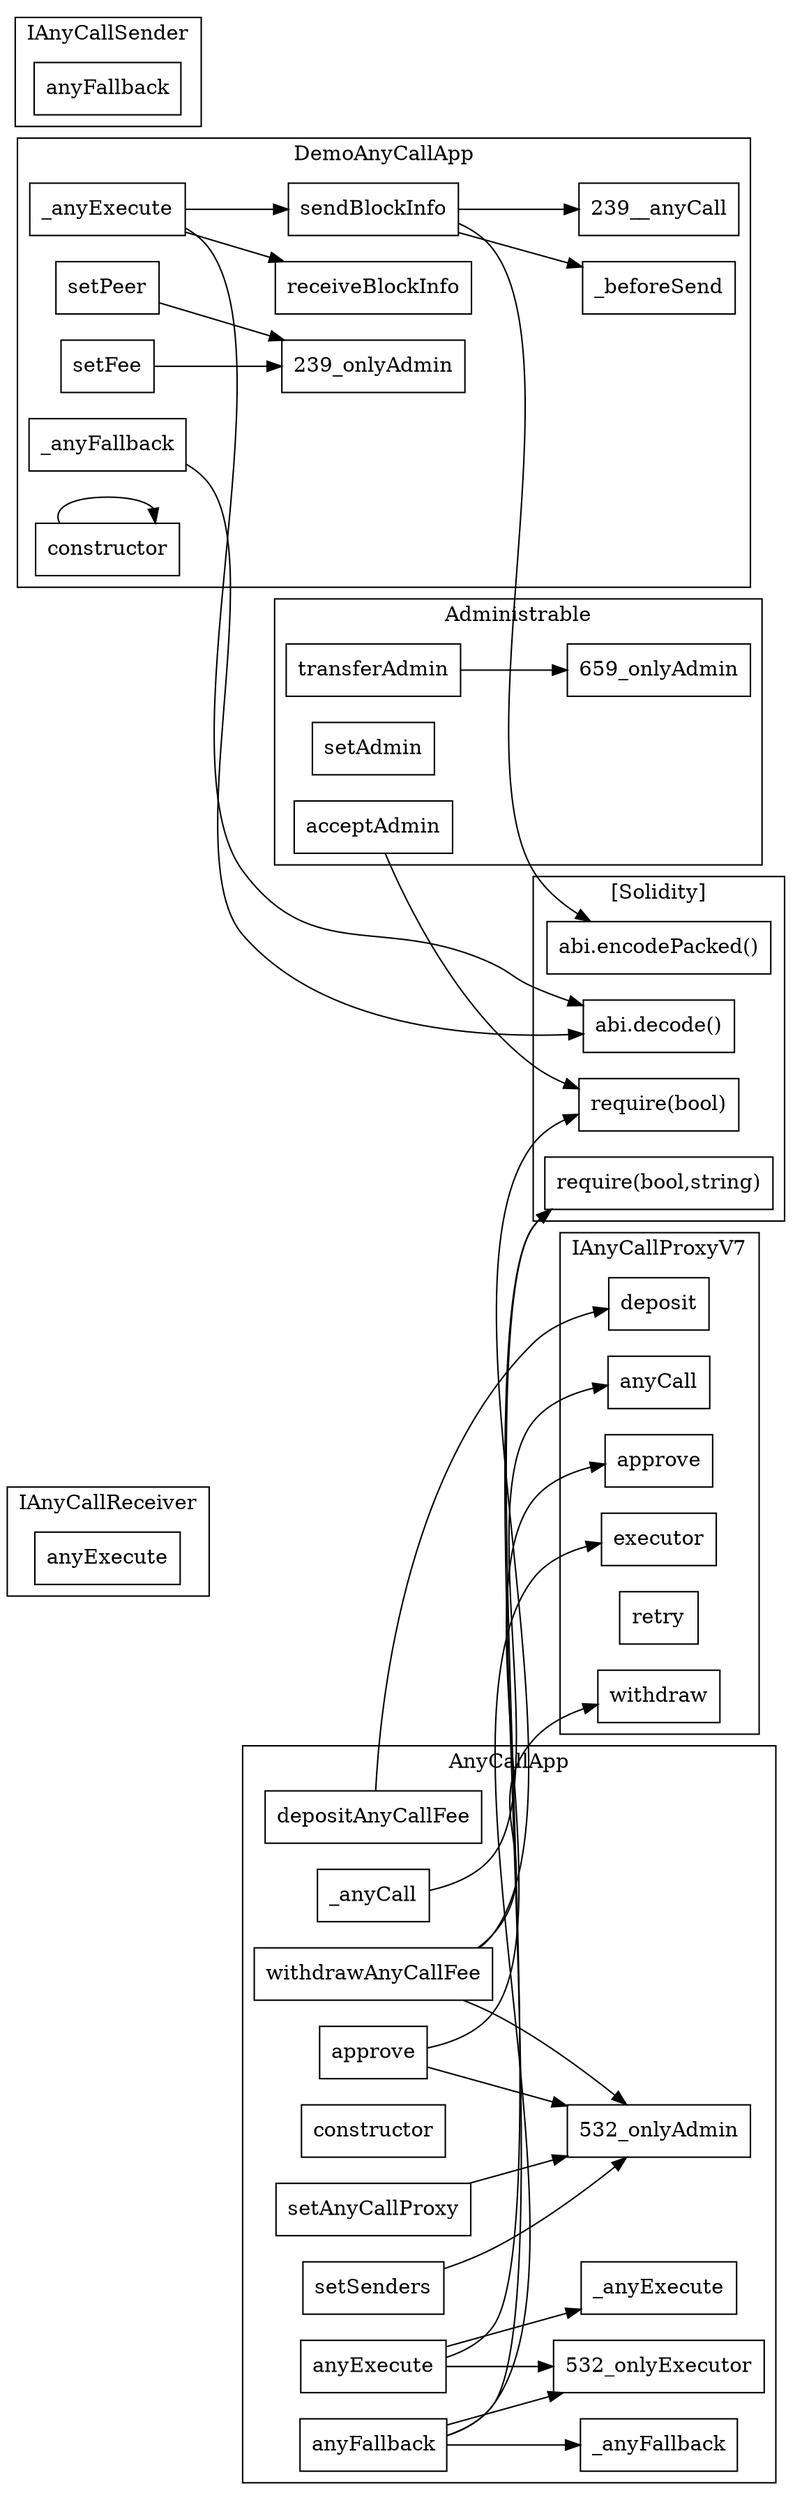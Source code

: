 strict digraph {
rankdir="LR"
node [shape=box]
subgraph cluster_740_IAnyCallReceiver {
label = "IAnyCallReceiver"
"740_anyExecute" [label="anyExecute"]
}subgraph cluster_239_DemoAnyCallApp {
label = "DemoAnyCallApp"
"239__anyFallback" [label="_anyFallback"]
"239_setPeer" [label="setPeer"]
"239__beforeSend" [label="_beforeSend"]
"239_receiveBlockInfo" [label="receiveBlockInfo"]
"239__anyExecute" [label="_anyExecute"]
"239_setFee" [label="setFee"]
"239_sendBlockInfo" [label="sendBlockInfo"]
"239_constructor" [label="constructor"]
"239__anyExecute" -> "239_receiveBlockInfo"
"239__anyExecute" -> "239_sendBlockInfo"
"239_constructor" -> "239_constructor"
"239_setPeer" -> "239_onlyAdmin"
"239_setFee" -> "239_onlyAdmin"
"239_sendBlockInfo" -> "239__beforeSend"
"239_sendBlockInfo" -> "239__anyCall"
}subgraph cluster_722_IAnyCallProxyV7 {
label = "IAnyCallProxyV7"
"722_approve" [label="approve"]
"722_executor" [label="executor"]
"722_withdraw" [label="withdraw"]
"722_deposit" [label="deposit"]
"722_retry" [label="retry"]
"722_anyCall" [label="anyCall"]
}subgraph cluster_659_Administrable {
label = "Administrable"
"659_transferAdmin" [label="transferAdmin"]
"659_setAdmin" [label="setAdmin"]
"659_acceptAdmin" [label="acceptAdmin"]
"659_transferAdmin" -> "659_onlyAdmin"
}subgraph cluster_532_AnyCallApp {
label = "AnyCallApp"
"532_setAnyCallProxy" [label="setAnyCallProxy"]
"532__anyFallback" [label="_anyFallback"]
"532_approve" [label="approve"]
"532_anyExecute" [label="anyExecute"]
"532_depositAnyCallFee" [label="depositAnyCallFee"]
"532_constructor" [label="constructor"]
"532__anyExecute" [label="_anyExecute"]
"532_setSenders" [label="setSenders"]
"532_anyFallback" [label="anyFallback"]
"532__anyCall" [label="_anyCall"]
"532_withdrawAnyCallFee" [label="withdrawAnyCallFee"]
"532_anyExecute" -> "532__anyExecute"
"532_anyExecute" -> "532_onlyExecutor"
"532_setAnyCallProxy" -> "532_onlyAdmin"
"532_anyFallback" -> "532__anyFallback"
"532_withdrawAnyCallFee" -> "532_onlyAdmin"
"532_anyFallback" -> "532_onlyExecutor"
"532_setSenders" -> "532_onlyAdmin"
"532_approve" -> "532_onlyAdmin"
}subgraph cluster_760_IAnyCallSender {
label = "IAnyCallSender"
"760_anyFallback" [label="anyFallback"]
}subgraph cluster_solidity {
label = "[Solidity]"
"abi.encodePacked()" 
"require(bool,string)" 
"abi.decode()" 
"require(bool)" 
"659_acceptAdmin" -> "require(bool)"
"239_sendBlockInfo" -> "abi.encodePacked()"
"532_anyExecute" -> "require(bool,string)"
"532_anyFallback" -> "require(bool,string)"
"239__anyExecute" -> "abi.decode()"
"239__anyFallback" -> "abi.decode()"
"532_withdrawAnyCallFee" -> "require(bool)"
}"532__anyCall" -> "722_anyCall"
"532_withdrawAnyCallFee" -> "722_withdraw"
"532_approve" -> "722_approve"
"532_depositAnyCallFee" -> "722_deposit"
"532_anyFallback" -> "722_executor"
}
